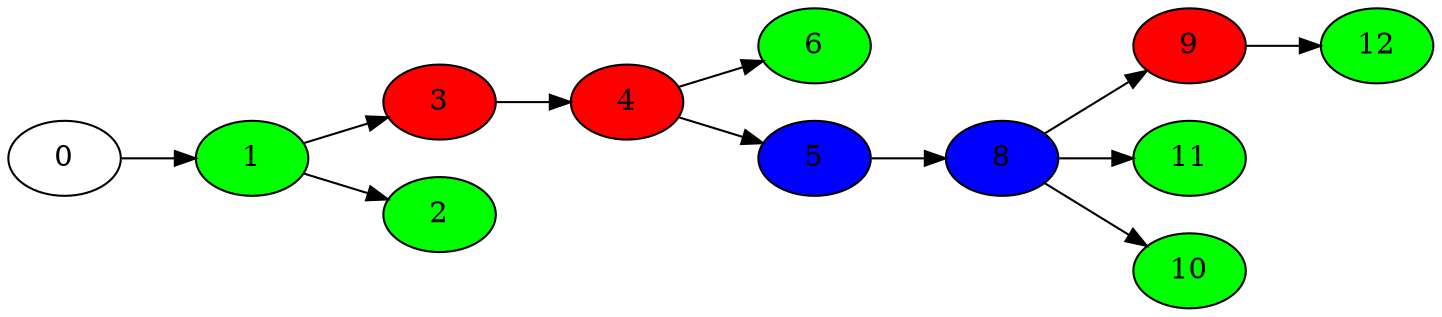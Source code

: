 digraph G { 
rankdir="LR";

	0 [color=black, style=filled, fillcolor=white];
	1 [color=black, style=filled, fillcolor=green];
	0 -> 1
	3 [color=black, style=filled, fillcolor=red];
	1 -> 3
	2 [color=black, style=filled, fillcolor=green];
	1 -> 2
	4 [color=black, style=filled, fillcolor=red];
	3 -> 4
	6 [color=black, style=filled, fillcolor=green];
	4 -> 6
	5 [color=black, style=filled, fillcolor=blue];
	4 -> 5
	8 [color=black, style=filled, fillcolor=blue];
	5 -> 8
	9 [color=black, style=filled, fillcolor=red];
	8 -> 9
	11 [color=black, style=filled, fillcolor=green];
	8 -> 11
	10 [color=black, style=filled, fillcolor=green];
	8 -> 10
	12 [color=black, style=filled, fillcolor=green];
	9 -> 12

}